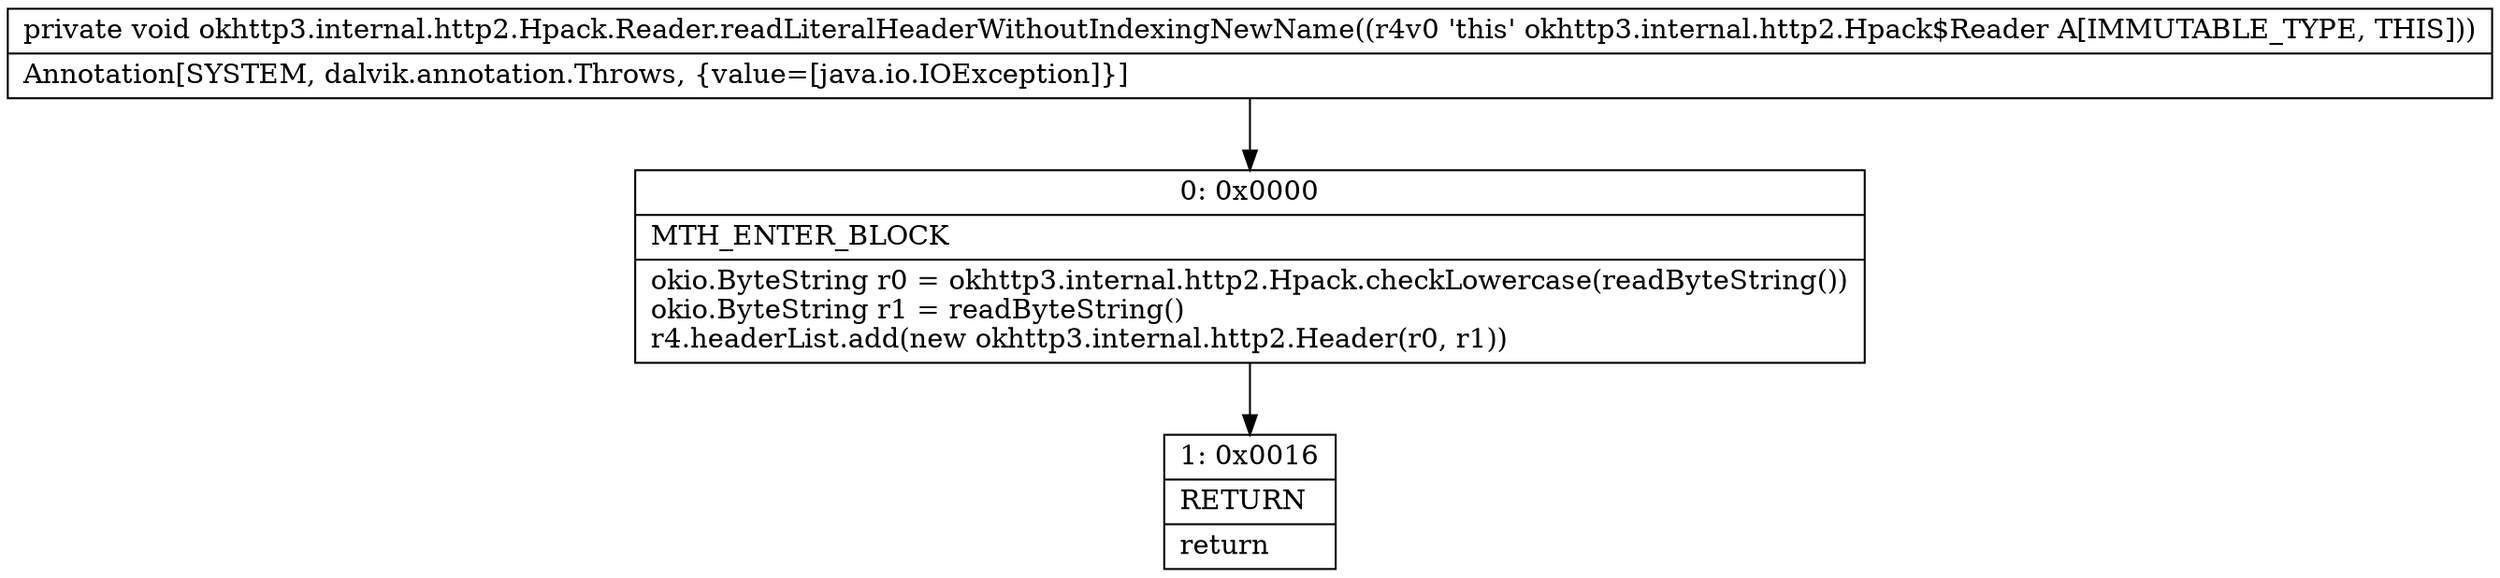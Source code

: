 digraph "CFG forokhttp3.internal.http2.Hpack.Reader.readLiteralHeaderWithoutIndexingNewName()V" {
Node_0 [shape=record,label="{0\:\ 0x0000|MTH_ENTER_BLOCK\l|okio.ByteString r0 = okhttp3.internal.http2.Hpack.checkLowercase(readByteString())\lokio.ByteString r1 = readByteString()\lr4.headerList.add(new okhttp3.internal.http2.Header(r0, r1))\l}"];
Node_1 [shape=record,label="{1\:\ 0x0016|RETURN\l|return\l}"];
MethodNode[shape=record,label="{private void okhttp3.internal.http2.Hpack.Reader.readLiteralHeaderWithoutIndexingNewName((r4v0 'this' okhttp3.internal.http2.Hpack$Reader A[IMMUTABLE_TYPE, THIS]))  | Annotation[SYSTEM, dalvik.annotation.Throws, \{value=[java.io.IOException]\}]\l}"];
MethodNode -> Node_0;
Node_0 -> Node_1;
}

